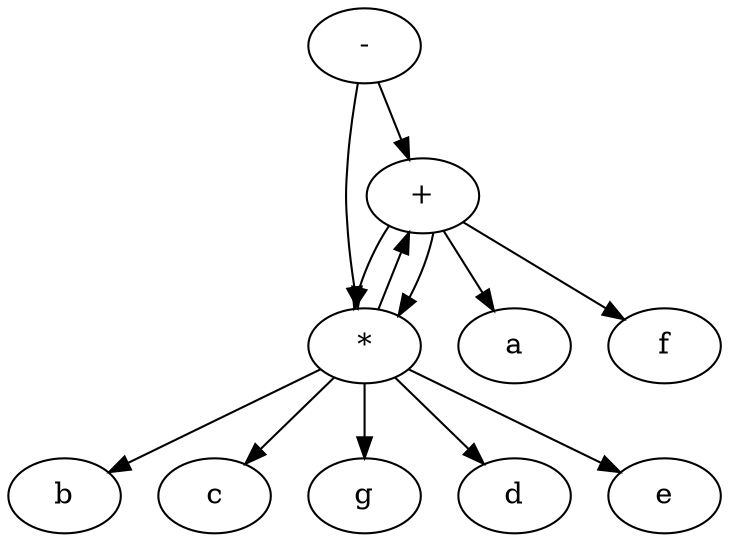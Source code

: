 digraph G {
	"-" -> "+";
	"-" -> "*";
	"+" -> "a";
	"+" -> "*";
	"*" -> "b";
	"*" -> "c";
	"*" -> "+";
	"*" -> "g";
	"+" -> "*";
	"+" -> "f";
	"*" -> "d";
	"*" -> "e";
}